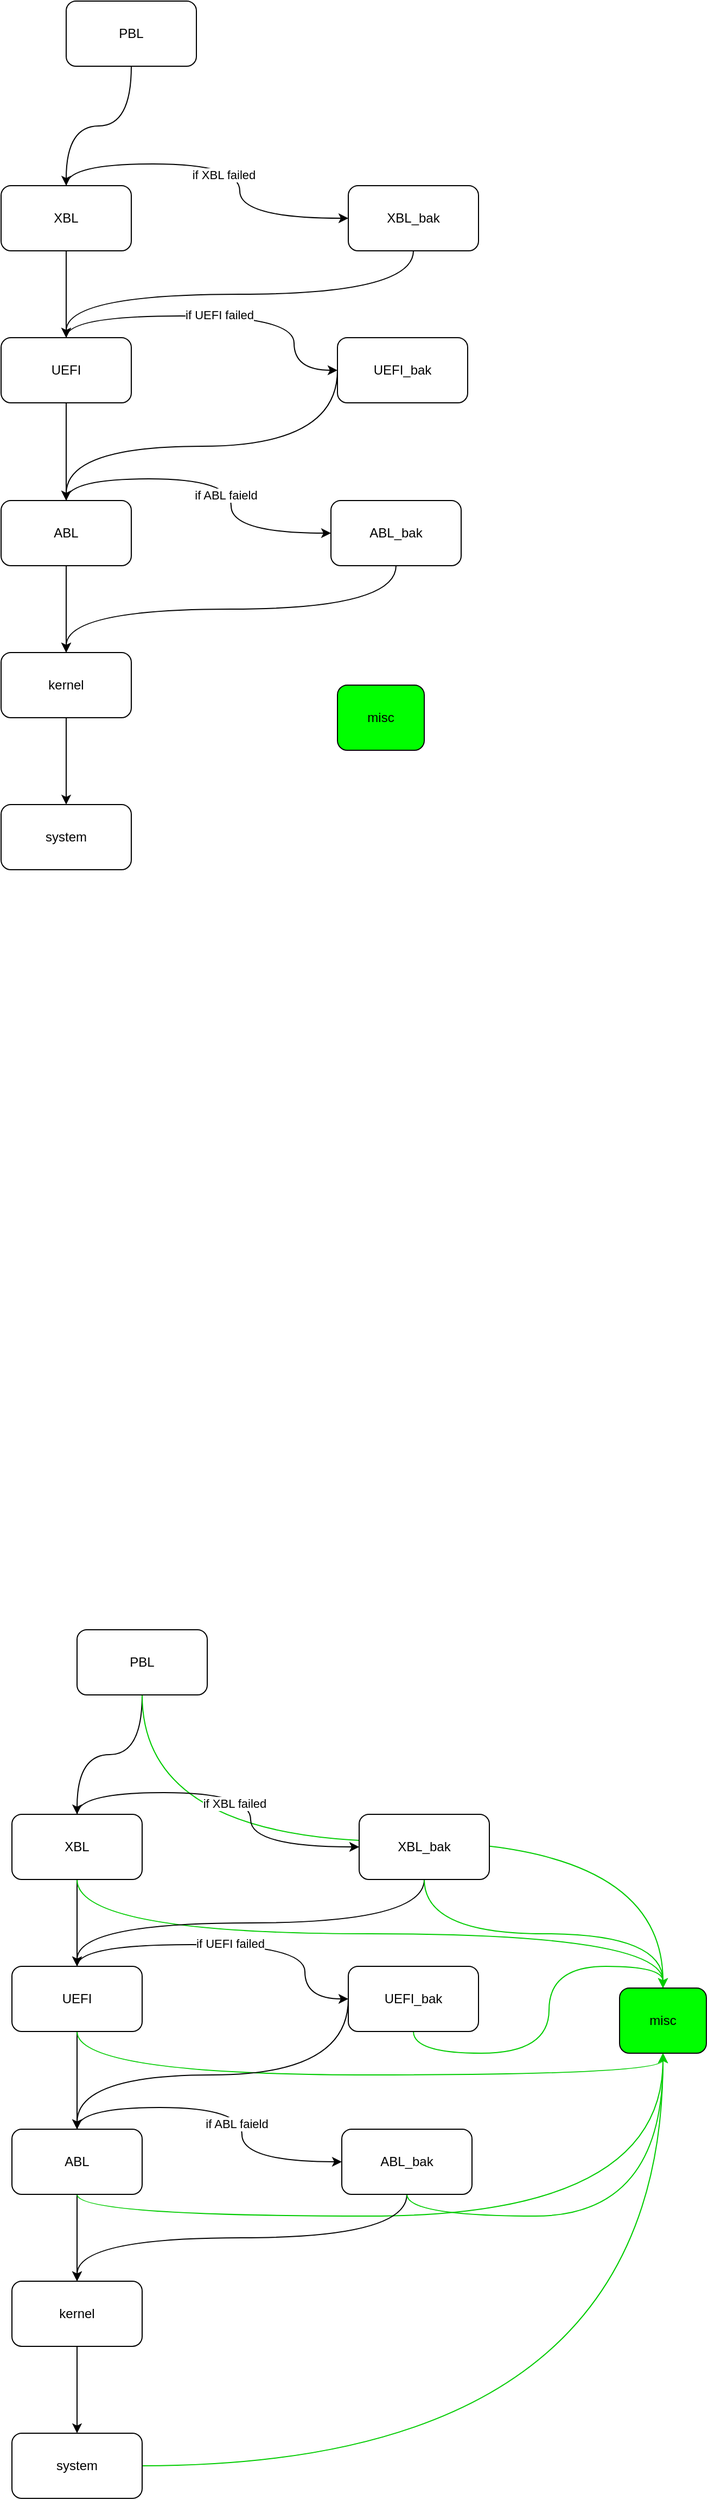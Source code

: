 <mxfile version="16.0.3" type="github">
  <diagram id="GOAl-zBpsiIDf3_gvZNT" name="Page-1">
    <mxGraphModel dx="1422" dy="762" grid="1" gridSize="10" guides="1" tooltips="1" connect="1" arrows="1" fold="1" page="1" pageScale="1" pageWidth="827" pageHeight="1169" math="0" shadow="0">
      <root>
        <mxCell id="0" />
        <mxCell id="1" parent="0" />
        <mxCell id="iTaLrEpqWccCG17tqV0h-7" style="edgeStyle=orthogonalEdgeStyle;curved=1;rounded=0;orthogonalLoop=1;jettySize=auto;html=1;exitX=0.5;exitY=1;exitDx=0;exitDy=0;entryX=0.5;entryY=0;entryDx=0;entryDy=0;" edge="1" parent="1" source="A2-fFQgZgrquBd-zmQ_X-1" target="A2-fFQgZgrquBd-zmQ_X-2">
          <mxGeometry relative="1" as="geometry" />
        </mxCell>
        <mxCell id="A2-fFQgZgrquBd-zmQ_X-1" value="PBL" style="rounded=1;whiteSpace=wrap;html=1;" parent="1" vertex="1">
          <mxGeometry x="170" y="50" width="120" height="60" as="geometry" />
        </mxCell>
        <mxCell id="iTaLrEpqWccCG17tqV0h-8" style="edgeStyle=orthogonalEdgeStyle;curved=1;rounded=0;orthogonalLoop=1;jettySize=auto;html=1;exitX=0.5;exitY=0;exitDx=0;exitDy=0;entryX=0;entryY=0.5;entryDx=0;entryDy=0;" edge="1" parent="1" source="A2-fFQgZgrquBd-zmQ_X-2" target="iTaLrEpqWccCG17tqV0h-2">
          <mxGeometry relative="1" as="geometry" />
        </mxCell>
        <mxCell id="iTaLrEpqWccCG17tqV0h-19" value="if XBL failed" style="edgeLabel;html=1;align=center;verticalAlign=middle;resizable=0;points=[];" vertex="1" connectable="0" parent="iTaLrEpqWccCG17tqV0h-8">
          <mxGeometry y="-10" relative="1" as="geometry">
            <mxPoint as="offset" />
          </mxGeometry>
        </mxCell>
        <mxCell id="iTaLrEpqWccCG17tqV0h-10" style="edgeStyle=orthogonalEdgeStyle;curved=1;rounded=0;orthogonalLoop=1;jettySize=auto;html=1;exitX=0.5;exitY=1;exitDx=0;exitDy=0;entryX=0.5;entryY=0;entryDx=0;entryDy=0;" edge="1" parent="1" source="A2-fFQgZgrquBd-zmQ_X-2" target="A2-fFQgZgrquBd-zmQ_X-3">
          <mxGeometry relative="1" as="geometry" />
        </mxCell>
        <mxCell id="A2-fFQgZgrquBd-zmQ_X-2" value="XBL" style="rounded=1;whiteSpace=wrap;html=1;" parent="1" vertex="1">
          <mxGeometry x="110" y="220" width="120" height="60" as="geometry" />
        </mxCell>
        <mxCell id="iTaLrEpqWccCG17tqV0h-11" style="edgeStyle=orthogonalEdgeStyle;curved=1;rounded=0;orthogonalLoop=1;jettySize=auto;html=1;exitX=0.5;exitY=1;exitDx=0;exitDy=0;entryX=0.5;entryY=0;entryDx=0;entryDy=0;" edge="1" parent="1" source="A2-fFQgZgrquBd-zmQ_X-3" target="iTaLrEpqWccCG17tqV0h-1">
          <mxGeometry relative="1" as="geometry" />
        </mxCell>
        <mxCell id="iTaLrEpqWccCG17tqV0h-12" style="edgeStyle=orthogonalEdgeStyle;curved=1;rounded=0;orthogonalLoop=1;jettySize=auto;html=1;exitX=0.5;exitY=0;exitDx=0;exitDy=0;entryX=0;entryY=0.5;entryDx=0;entryDy=0;" edge="1" parent="1" source="A2-fFQgZgrquBd-zmQ_X-3" target="iTaLrEpqWccCG17tqV0h-3">
          <mxGeometry relative="1" as="geometry">
            <Array as="points">
              <mxPoint x="170" y="340" />
              <mxPoint x="380" y="340" />
              <mxPoint x="380" y="390" />
            </Array>
          </mxGeometry>
        </mxCell>
        <mxCell id="iTaLrEpqWccCG17tqV0h-18" value="if UEFI failed" style="edgeLabel;html=1;align=center;verticalAlign=middle;resizable=0;points=[];" vertex="1" connectable="0" parent="iTaLrEpqWccCG17tqV0h-12">
          <mxGeometry x="0.006" y="1" relative="1" as="geometry">
            <mxPoint as="offset" />
          </mxGeometry>
        </mxCell>
        <mxCell id="A2-fFQgZgrquBd-zmQ_X-3" value="UEFI" style="rounded=1;whiteSpace=wrap;html=1;" parent="1" vertex="1">
          <mxGeometry x="110" y="360" width="120" height="60" as="geometry" />
        </mxCell>
        <mxCell id="iTaLrEpqWccCG17tqV0h-16" style="edgeStyle=orthogonalEdgeStyle;curved=1;rounded=0;orthogonalLoop=1;jettySize=auto;html=1;exitX=0.5;exitY=0;exitDx=0;exitDy=0;entryX=0;entryY=0.5;entryDx=0;entryDy=0;" edge="1" parent="1" source="iTaLrEpqWccCG17tqV0h-1" target="iTaLrEpqWccCG17tqV0h-4">
          <mxGeometry relative="1" as="geometry" />
        </mxCell>
        <mxCell id="iTaLrEpqWccCG17tqV0h-17" value="if ABL faield" style="edgeLabel;html=1;align=center;verticalAlign=middle;resizable=0;points=[];" vertex="1" connectable="0" parent="iTaLrEpqWccCG17tqV0h-16">
          <mxGeometry x="0.191" y="-5" relative="1" as="geometry">
            <mxPoint as="offset" />
          </mxGeometry>
        </mxCell>
        <mxCell id="iTaLrEpqWccCG17tqV0h-21" value="" style="edgeStyle=orthogonalEdgeStyle;curved=1;rounded=0;orthogonalLoop=1;jettySize=auto;html=1;" edge="1" parent="1" source="iTaLrEpqWccCG17tqV0h-1" target="iTaLrEpqWccCG17tqV0h-20">
          <mxGeometry relative="1" as="geometry" />
        </mxCell>
        <mxCell id="iTaLrEpqWccCG17tqV0h-1" value="ABL" style="rounded=1;whiteSpace=wrap;html=1;" vertex="1" parent="1">
          <mxGeometry x="110" y="510" width="120" height="60" as="geometry" />
        </mxCell>
        <mxCell id="iTaLrEpqWccCG17tqV0h-9" style="edgeStyle=orthogonalEdgeStyle;curved=1;rounded=0;orthogonalLoop=1;jettySize=auto;html=1;exitX=0.5;exitY=1;exitDx=0;exitDy=0;entryX=0.5;entryY=0;entryDx=0;entryDy=0;" edge="1" parent="1" source="iTaLrEpqWccCG17tqV0h-2" target="A2-fFQgZgrquBd-zmQ_X-3">
          <mxGeometry relative="1" as="geometry" />
        </mxCell>
        <mxCell id="iTaLrEpqWccCG17tqV0h-2" value="XBL_bak" style="rounded=1;whiteSpace=wrap;html=1;" vertex="1" parent="1">
          <mxGeometry x="430" y="220" width="120" height="60" as="geometry" />
        </mxCell>
        <mxCell id="iTaLrEpqWccCG17tqV0h-15" style="edgeStyle=orthogonalEdgeStyle;curved=1;rounded=0;orthogonalLoop=1;jettySize=auto;html=1;exitX=0;exitY=0.5;exitDx=0;exitDy=0;entryX=0.5;entryY=0;entryDx=0;entryDy=0;" edge="1" parent="1" source="iTaLrEpqWccCG17tqV0h-3" target="iTaLrEpqWccCG17tqV0h-1">
          <mxGeometry relative="1" as="geometry">
            <Array as="points">
              <mxPoint x="420" y="460" />
              <mxPoint x="170" y="460" />
            </Array>
          </mxGeometry>
        </mxCell>
        <mxCell id="iTaLrEpqWccCG17tqV0h-3" value="UEFI_bak" style="rounded=1;whiteSpace=wrap;html=1;" vertex="1" parent="1">
          <mxGeometry x="420" y="360" width="120" height="60" as="geometry" />
        </mxCell>
        <mxCell id="iTaLrEpqWccCG17tqV0h-22" style="edgeStyle=orthogonalEdgeStyle;curved=1;rounded=0;orthogonalLoop=1;jettySize=auto;html=1;exitX=0.5;exitY=1;exitDx=0;exitDy=0;entryX=0.5;entryY=0;entryDx=0;entryDy=0;" edge="1" parent="1" source="iTaLrEpqWccCG17tqV0h-4" target="iTaLrEpqWccCG17tqV0h-20">
          <mxGeometry relative="1" as="geometry" />
        </mxCell>
        <mxCell id="iTaLrEpqWccCG17tqV0h-4" value="ABL_bak" style="rounded=1;whiteSpace=wrap;html=1;" vertex="1" parent="1">
          <mxGeometry x="414" y="510" width="120" height="60" as="geometry" />
        </mxCell>
        <mxCell id="iTaLrEpqWccCG17tqV0h-34" value="" style="edgeStyle=orthogonalEdgeStyle;curved=1;rounded=0;orthogonalLoop=1;jettySize=auto;html=1;" edge="1" parent="1" source="iTaLrEpqWccCG17tqV0h-20" target="iTaLrEpqWccCG17tqV0h-33">
          <mxGeometry relative="1" as="geometry" />
        </mxCell>
        <mxCell id="iTaLrEpqWccCG17tqV0h-20" value="kernel" style="rounded=1;whiteSpace=wrap;html=1;" vertex="1" parent="1">
          <mxGeometry x="110" y="650" width="120" height="60" as="geometry" />
        </mxCell>
        <mxCell id="iTaLrEpqWccCG17tqV0h-33" value="system" style="rounded=1;whiteSpace=wrap;html=1;" vertex="1" parent="1">
          <mxGeometry x="110" y="790" width="120" height="60" as="geometry" />
        </mxCell>
        <mxCell id="iTaLrEpqWccCG17tqV0h-36" style="edgeStyle=orthogonalEdgeStyle;curved=1;rounded=0;orthogonalLoop=1;jettySize=auto;html=1;exitX=0.5;exitY=1;exitDx=0;exitDy=0;entryX=0.5;entryY=0;entryDx=0;entryDy=0;" edge="1" parent="1" source="iTaLrEpqWccCG17tqV0h-38" target="iTaLrEpqWccCG17tqV0h-43">
          <mxGeometry relative="1" as="geometry" />
        </mxCell>
        <mxCell id="iTaLrEpqWccCG17tqV0h-37" style="edgeStyle=orthogonalEdgeStyle;curved=1;rounded=0;orthogonalLoop=1;jettySize=auto;html=1;exitX=0.5;exitY=1;exitDx=0;exitDy=0;fillColor=#00FF00;strokeColor=#00CC00;" edge="1" parent="1" source="iTaLrEpqWccCG17tqV0h-38" target="iTaLrEpqWccCG17tqV0h-63">
          <mxGeometry relative="1" as="geometry" />
        </mxCell>
        <mxCell id="iTaLrEpqWccCG17tqV0h-38" value="PBL" style="rounded=1;whiteSpace=wrap;html=1;" vertex="1" parent="1">
          <mxGeometry x="180" y="1550" width="120" height="60" as="geometry" />
        </mxCell>
        <mxCell id="iTaLrEpqWccCG17tqV0h-39" style="edgeStyle=orthogonalEdgeStyle;curved=1;rounded=0;orthogonalLoop=1;jettySize=auto;html=1;exitX=0.5;exitY=0;exitDx=0;exitDy=0;entryX=0;entryY=0.5;entryDx=0;entryDy=0;" edge="1" parent="1" source="iTaLrEpqWccCG17tqV0h-43" target="iTaLrEpqWccCG17tqV0h-56">
          <mxGeometry relative="1" as="geometry" />
        </mxCell>
        <mxCell id="iTaLrEpqWccCG17tqV0h-40" value="if XBL failed" style="edgeLabel;html=1;align=center;verticalAlign=middle;resizable=0;points=[];" vertex="1" connectable="0" parent="iTaLrEpqWccCG17tqV0h-39">
          <mxGeometry y="-10" relative="1" as="geometry">
            <mxPoint as="offset" />
          </mxGeometry>
        </mxCell>
        <mxCell id="iTaLrEpqWccCG17tqV0h-41" style="edgeStyle=orthogonalEdgeStyle;curved=1;rounded=0;orthogonalLoop=1;jettySize=auto;html=1;exitX=0.5;exitY=1;exitDx=0;exitDy=0;entryX=0.5;entryY=0;entryDx=0;entryDy=0;" edge="1" parent="1" source="iTaLrEpqWccCG17tqV0h-43" target="iTaLrEpqWccCG17tqV0h-48">
          <mxGeometry relative="1" as="geometry" />
        </mxCell>
        <mxCell id="iTaLrEpqWccCG17tqV0h-42" style="edgeStyle=orthogonalEdgeStyle;curved=1;rounded=0;orthogonalLoop=1;jettySize=auto;html=1;exitX=0.5;exitY=1;exitDx=0;exitDy=0;entryX=0.5;entryY=0;entryDx=0;entryDy=0;fillColor=#00FF00;strokeColor=#00CC00;" edge="1" parent="1" source="iTaLrEpqWccCG17tqV0h-43" target="iTaLrEpqWccCG17tqV0h-63">
          <mxGeometry relative="1" as="geometry" />
        </mxCell>
        <mxCell id="iTaLrEpqWccCG17tqV0h-43" value="XBL" style="rounded=1;whiteSpace=wrap;html=1;" vertex="1" parent="1">
          <mxGeometry x="120" y="1720" width="120" height="60" as="geometry" />
        </mxCell>
        <mxCell id="iTaLrEpqWccCG17tqV0h-44" style="edgeStyle=orthogonalEdgeStyle;curved=1;rounded=0;orthogonalLoop=1;jettySize=auto;html=1;exitX=0.5;exitY=1;exitDx=0;exitDy=0;entryX=0.5;entryY=0;entryDx=0;entryDy=0;" edge="1" parent="1" source="iTaLrEpqWccCG17tqV0h-48" target="iTaLrEpqWccCG17tqV0h-53">
          <mxGeometry relative="1" as="geometry" />
        </mxCell>
        <mxCell id="iTaLrEpqWccCG17tqV0h-45" style="edgeStyle=orthogonalEdgeStyle;curved=1;rounded=0;orthogonalLoop=1;jettySize=auto;html=1;exitX=0.5;exitY=0;exitDx=0;exitDy=0;entryX=0;entryY=0.5;entryDx=0;entryDy=0;" edge="1" parent="1" source="iTaLrEpqWccCG17tqV0h-48" target="iTaLrEpqWccCG17tqV0h-59">
          <mxGeometry relative="1" as="geometry">
            <Array as="points">
              <mxPoint x="180" y="1840" />
              <mxPoint x="390" y="1840" />
              <mxPoint x="390" y="1890" />
            </Array>
          </mxGeometry>
        </mxCell>
        <mxCell id="iTaLrEpqWccCG17tqV0h-46" value="if UEFI failed" style="edgeLabel;html=1;align=center;verticalAlign=middle;resizable=0;points=[];" vertex="1" connectable="0" parent="iTaLrEpqWccCG17tqV0h-45">
          <mxGeometry x="0.006" y="1" relative="1" as="geometry">
            <mxPoint as="offset" />
          </mxGeometry>
        </mxCell>
        <mxCell id="iTaLrEpqWccCG17tqV0h-47" style="edgeStyle=orthogonalEdgeStyle;curved=1;rounded=0;orthogonalLoop=1;jettySize=auto;html=1;exitX=0.5;exitY=1;exitDx=0;exitDy=0;entryX=0.5;entryY=1;entryDx=0;entryDy=0;strokeColor=#00CC00;" edge="1" parent="1" source="iTaLrEpqWccCG17tqV0h-48" target="iTaLrEpqWccCG17tqV0h-63">
          <mxGeometry relative="1" as="geometry">
            <mxPoint x="360" y="2170" as="targetPoint" />
          </mxGeometry>
        </mxCell>
        <mxCell id="iTaLrEpqWccCG17tqV0h-48" value="UEFI" style="rounded=1;whiteSpace=wrap;html=1;" vertex="1" parent="1">
          <mxGeometry x="120" y="1860" width="120" height="60" as="geometry" />
        </mxCell>
        <mxCell id="iTaLrEpqWccCG17tqV0h-49" style="edgeStyle=orthogonalEdgeStyle;curved=1;rounded=0;orthogonalLoop=1;jettySize=auto;html=1;exitX=0.5;exitY=0;exitDx=0;exitDy=0;entryX=0;entryY=0.5;entryDx=0;entryDy=0;" edge="1" parent="1" source="iTaLrEpqWccCG17tqV0h-53" target="iTaLrEpqWccCG17tqV0h-62">
          <mxGeometry relative="1" as="geometry" />
        </mxCell>
        <mxCell id="iTaLrEpqWccCG17tqV0h-50" value="if ABL faield" style="edgeLabel;html=1;align=center;verticalAlign=middle;resizable=0;points=[];" vertex="1" connectable="0" parent="iTaLrEpqWccCG17tqV0h-49">
          <mxGeometry x="0.191" y="-5" relative="1" as="geometry">
            <mxPoint as="offset" />
          </mxGeometry>
        </mxCell>
        <mxCell id="iTaLrEpqWccCG17tqV0h-51" value="" style="edgeStyle=orthogonalEdgeStyle;curved=1;rounded=0;orthogonalLoop=1;jettySize=auto;html=1;" edge="1" parent="1" source="iTaLrEpqWccCG17tqV0h-53" target="iTaLrEpqWccCG17tqV0h-65">
          <mxGeometry relative="1" as="geometry" />
        </mxCell>
        <mxCell id="iTaLrEpqWccCG17tqV0h-52" style="edgeStyle=orthogonalEdgeStyle;curved=1;rounded=0;orthogonalLoop=1;jettySize=auto;html=1;exitX=0.5;exitY=1;exitDx=0;exitDy=0;entryX=0.5;entryY=1;entryDx=0;entryDy=0;strokeColor=#00CC00;" edge="1" parent="1" source="iTaLrEpqWccCG17tqV0h-53" target="iTaLrEpqWccCG17tqV0h-63">
          <mxGeometry relative="1" as="geometry">
            <mxPoint x="360" y="2180" as="targetPoint" />
          </mxGeometry>
        </mxCell>
        <mxCell id="iTaLrEpqWccCG17tqV0h-53" value="ABL" style="rounded=1;whiteSpace=wrap;html=1;" vertex="1" parent="1">
          <mxGeometry x="120" y="2010" width="120" height="60" as="geometry" />
        </mxCell>
        <mxCell id="iTaLrEpqWccCG17tqV0h-54" style="edgeStyle=orthogonalEdgeStyle;curved=1;rounded=0;orthogonalLoop=1;jettySize=auto;html=1;exitX=0.5;exitY=1;exitDx=0;exitDy=0;entryX=0.5;entryY=0;entryDx=0;entryDy=0;" edge="1" parent="1" source="iTaLrEpqWccCG17tqV0h-56" target="iTaLrEpqWccCG17tqV0h-48">
          <mxGeometry relative="1" as="geometry" />
        </mxCell>
        <mxCell id="iTaLrEpqWccCG17tqV0h-55" style="edgeStyle=orthogonalEdgeStyle;curved=1;rounded=0;orthogonalLoop=1;jettySize=auto;html=1;exitX=0.5;exitY=1;exitDx=0;exitDy=0;entryX=0.5;entryY=0;entryDx=0;entryDy=0;fillColor=#00FF00;strokeColor=#00CC00;" edge="1" parent="1" source="iTaLrEpqWccCG17tqV0h-56" target="iTaLrEpqWccCG17tqV0h-63">
          <mxGeometry relative="1" as="geometry" />
        </mxCell>
        <mxCell id="iTaLrEpqWccCG17tqV0h-56" value="XBL_bak" style="rounded=1;whiteSpace=wrap;html=1;" vertex="1" parent="1">
          <mxGeometry x="440" y="1720" width="120" height="60" as="geometry" />
        </mxCell>
        <mxCell id="iTaLrEpqWccCG17tqV0h-57" style="edgeStyle=orthogonalEdgeStyle;curved=1;rounded=0;orthogonalLoop=1;jettySize=auto;html=1;exitX=0;exitY=0.5;exitDx=0;exitDy=0;entryX=0.5;entryY=0;entryDx=0;entryDy=0;" edge="1" parent="1" source="iTaLrEpqWccCG17tqV0h-59" target="iTaLrEpqWccCG17tqV0h-53">
          <mxGeometry relative="1" as="geometry">
            <Array as="points">
              <mxPoint x="430" y="1960" />
              <mxPoint x="180" y="1960" />
            </Array>
          </mxGeometry>
        </mxCell>
        <mxCell id="iTaLrEpqWccCG17tqV0h-58" style="edgeStyle=orthogonalEdgeStyle;curved=1;rounded=0;orthogonalLoop=1;jettySize=auto;html=1;exitX=0.5;exitY=1;exitDx=0;exitDy=0;entryX=0.5;entryY=0;entryDx=0;entryDy=0;fillColor=#00FF00;strokeColor=#00CC00;" edge="1" parent="1" source="iTaLrEpqWccCG17tqV0h-59" target="iTaLrEpqWccCG17tqV0h-63">
          <mxGeometry relative="1" as="geometry" />
        </mxCell>
        <mxCell id="iTaLrEpqWccCG17tqV0h-59" value="UEFI_bak" style="rounded=1;whiteSpace=wrap;html=1;" vertex="1" parent="1">
          <mxGeometry x="430" y="1860" width="120" height="60" as="geometry" />
        </mxCell>
        <mxCell id="iTaLrEpqWccCG17tqV0h-60" style="edgeStyle=orthogonalEdgeStyle;curved=1;rounded=0;orthogonalLoop=1;jettySize=auto;html=1;exitX=0.5;exitY=1;exitDx=0;exitDy=0;entryX=0.5;entryY=0;entryDx=0;entryDy=0;" edge="1" parent="1" source="iTaLrEpqWccCG17tqV0h-62" target="iTaLrEpqWccCG17tqV0h-65">
          <mxGeometry relative="1" as="geometry" />
        </mxCell>
        <mxCell id="iTaLrEpqWccCG17tqV0h-61" style="edgeStyle=orthogonalEdgeStyle;curved=1;rounded=0;orthogonalLoop=1;jettySize=auto;html=1;exitX=0.5;exitY=1;exitDx=0;exitDy=0;strokeColor=#00CC00;" edge="1" parent="1" source="iTaLrEpqWccCG17tqV0h-62">
          <mxGeometry relative="1" as="geometry">
            <mxPoint x="720" y="1940" as="targetPoint" />
          </mxGeometry>
        </mxCell>
        <mxCell id="iTaLrEpqWccCG17tqV0h-62" value="ABL_bak" style="rounded=1;whiteSpace=wrap;html=1;" vertex="1" parent="1">
          <mxGeometry x="424" y="2010" width="120" height="60" as="geometry" />
        </mxCell>
        <mxCell id="iTaLrEpqWccCG17tqV0h-63" value="misc" style="rounded=1;whiteSpace=wrap;html=1;fillColor=#00FF00;" vertex="1" parent="1">
          <mxGeometry x="680" y="1880" width="80" height="60" as="geometry" />
        </mxCell>
        <mxCell id="iTaLrEpqWccCG17tqV0h-64" value="" style="edgeStyle=orthogonalEdgeStyle;curved=1;rounded=0;orthogonalLoop=1;jettySize=auto;html=1;" edge="1" parent="1" source="iTaLrEpqWccCG17tqV0h-65" target="iTaLrEpqWccCG17tqV0h-67">
          <mxGeometry relative="1" as="geometry" />
        </mxCell>
        <mxCell id="iTaLrEpqWccCG17tqV0h-65" value="kernel" style="rounded=1;whiteSpace=wrap;html=1;" vertex="1" parent="1">
          <mxGeometry x="120" y="2150" width="120" height="60" as="geometry" />
        </mxCell>
        <mxCell id="iTaLrEpqWccCG17tqV0h-66" style="edgeStyle=orthogonalEdgeStyle;curved=1;rounded=0;orthogonalLoop=1;jettySize=auto;html=1;exitX=1;exitY=0.5;exitDx=0;exitDy=0;entryX=0.5;entryY=1;entryDx=0;entryDy=0;fillColor=#00FF00;strokeColor=#00CC00;" edge="1" parent="1" source="iTaLrEpqWccCG17tqV0h-67" target="iTaLrEpqWccCG17tqV0h-63">
          <mxGeometry relative="1" as="geometry" />
        </mxCell>
        <mxCell id="iTaLrEpqWccCG17tqV0h-67" value="system" style="rounded=1;whiteSpace=wrap;html=1;" vertex="1" parent="1">
          <mxGeometry x="120" y="2290" width="120" height="60" as="geometry" />
        </mxCell>
        <mxCell id="iTaLrEpqWccCG17tqV0h-68" value="misc" style="rounded=1;whiteSpace=wrap;html=1;fillColor=#00FF00;" vertex="1" parent="1">
          <mxGeometry x="420" y="680" width="80" height="60" as="geometry" />
        </mxCell>
      </root>
    </mxGraphModel>
  </diagram>
</mxfile>
